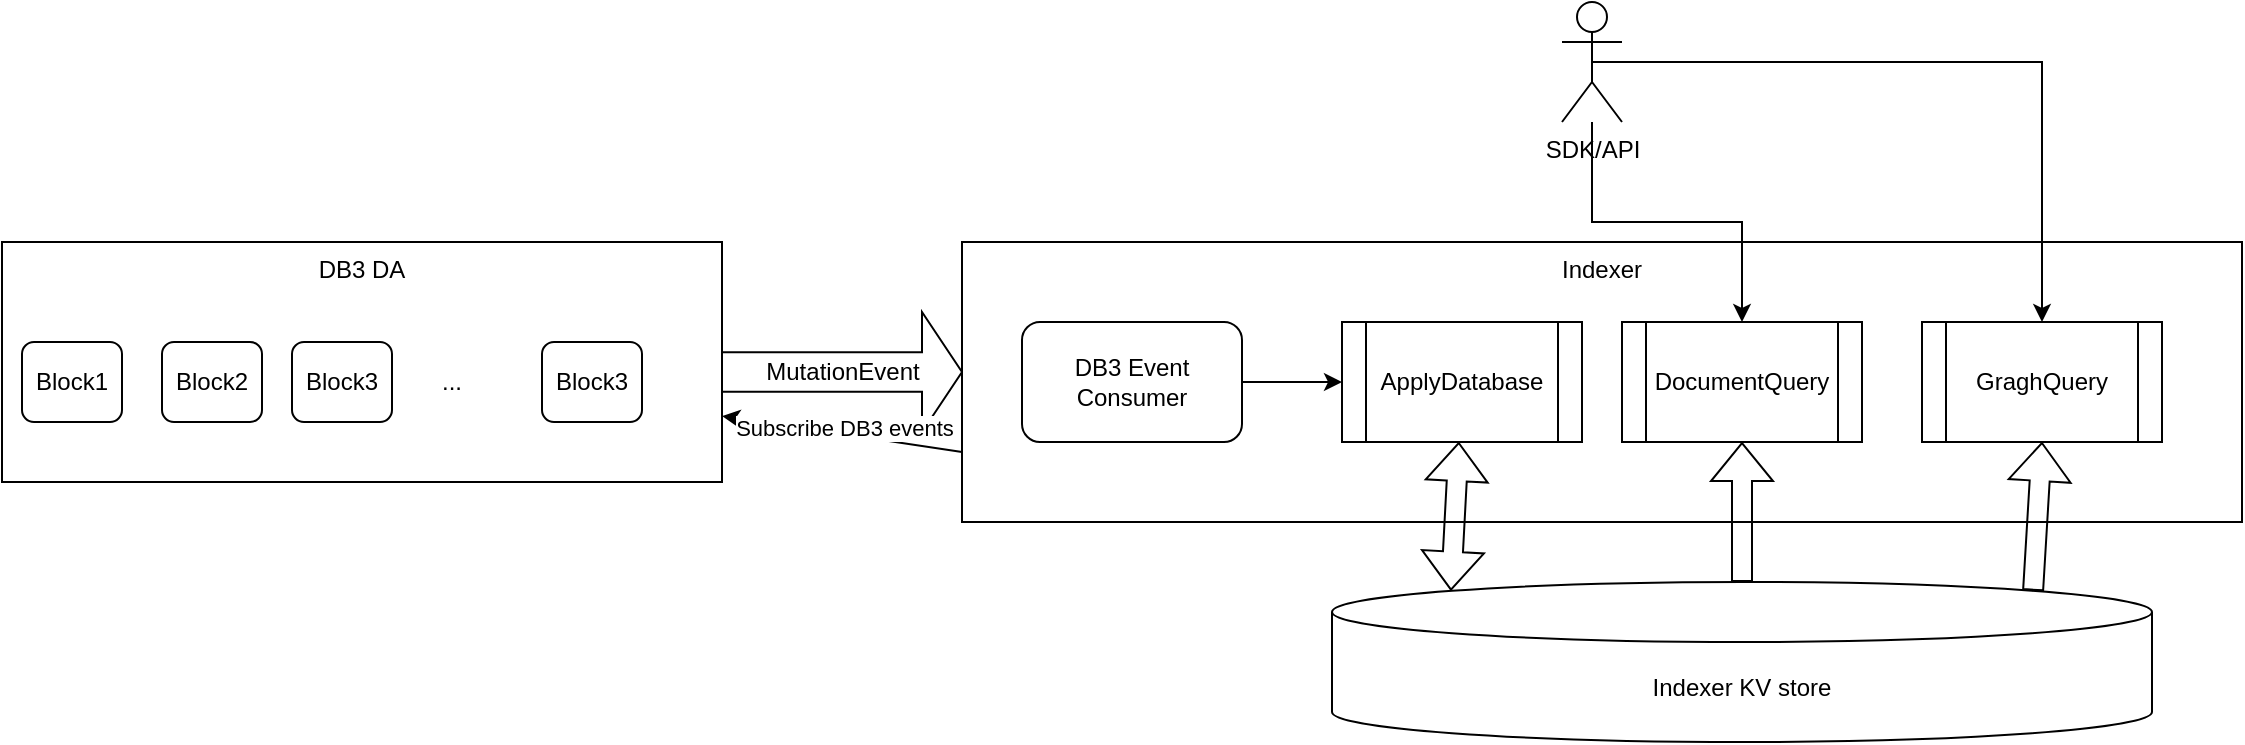 <mxfile version="20.8.19" type="github">
  <diagram name="Page-1" id="_qpOfH9VQ2tDLixyORPQ">
    <mxGraphModel dx="809" dy="559" grid="1" gridSize="10" guides="1" tooltips="1" connect="1" arrows="1" fold="1" page="1" pageScale="1" pageWidth="827" pageHeight="1169" math="0" shadow="0">
      <root>
        <mxCell id="0" />
        <mxCell id="1" parent="0" />
        <mxCell id="cZJKd-1uxSor35Vobzqp-4" value="DB3 DA" style="rounded=0;whiteSpace=wrap;html=1;verticalAlign=top;" vertex="1" parent="1">
          <mxGeometry x="80" y="190" width="360" height="120" as="geometry" />
        </mxCell>
        <mxCell id="cZJKd-1uxSor35Vobzqp-5" value="Block1" style="rounded=1;whiteSpace=wrap;html=1;" vertex="1" parent="1">
          <mxGeometry x="90" y="240" width="50" height="40" as="geometry" />
        </mxCell>
        <mxCell id="cZJKd-1uxSor35Vobzqp-6" value="Block2" style="rounded=1;whiteSpace=wrap;html=1;" vertex="1" parent="1">
          <mxGeometry x="160" y="240" width="50" height="40" as="geometry" />
        </mxCell>
        <mxCell id="cZJKd-1uxSor35Vobzqp-7" value="Block3" style="rounded=1;whiteSpace=wrap;html=1;" vertex="1" parent="1">
          <mxGeometry x="225" y="240" width="50" height="40" as="geometry" />
        </mxCell>
        <mxCell id="cZJKd-1uxSor35Vobzqp-8" value="Block3" style="rounded=1;whiteSpace=wrap;html=1;" vertex="1" parent="1">
          <mxGeometry x="350" y="240" width="50" height="40" as="geometry" />
        </mxCell>
        <mxCell id="cZJKd-1uxSor35Vobzqp-9" value="..." style="text;html=1;strokeColor=none;fillColor=none;align=center;verticalAlign=middle;whiteSpace=wrap;rounded=0;" vertex="1" parent="1">
          <mxGeometry x="275" y="245" width="60" height="30" as="geometry" />
        </mxCell>
        <mxCell id="cZJKd-1uxSor35Vobzqp-10" value="MutationEvent" style="html=1;shadow=0;dashed=0;align=center;verticalAlign=middle;shape=mxgraph.arrows2.arrow;dy=0.67;dx=20;notch=0;" vertex="1" parent="1">
          <mxGeometry x="440" y="225" width="120" height="60" as="geometry" />
        </mxCell>
        <mxCell id="cZJKd-1uxSor35Vobzqp-11" value="Indexer" style="rounded=0;whiteSpace=wrap;html=1;verticalAlign=top;" vertex="1" parent="1">
          <mxGeometry x="560" y="190" width="640" height="140" as="geometry" />
        </mxCell>
        <mxCell id="cZJKd-1uxSor35Vobzqp-12" value="" style="endArrow=classic;html=1;rounded=0;exitX=0;exitY=0.75;exitDx=0;exitDy=0;" edge="1" parent="1" source="cZJKd-1uxSor35Vobzqp-11" target="cZJKd-1uxSor35Vobzqp-4">
          <mxGeometry width="50" height="50" relative="1" as="geometry">
            <mxPoint x="450" y="390" as="sourcePoint" />
            <mxPoint x="500" y="340" as="targetPoint" />
          </mxGeometry>
        </mxCell>
        <mxCell id="cZJKd-1uxSor35Vobzqp-13" value="Subscribe DB3 events" style="edgeLabel;html=1;align=center;verticalAlign=middle;resizable=0;points=[];" vertex="1" connectable="0" parent="cZJKd-1uxSor35Vobzqp-12">
          <mxGeometry x="-0.008" y="-3" relative="1" as="geometry">
            <mxPoint as="offset" />
          </mxGeometry>
        </mxCell>
        <mxCell id="cZJKd-1uxSor35Vobzqp-14" value="DB3 Event Consumer" style="rounded=1;whiteSpace=wrap;html=1;" vertex="1" parent="1">
          <mxGeometry x="590" y="230" width="110" height="60" as="geometry" />
        </mxCell>
        <mxCell id="cZJKd-1uxSor35Vobzqp-15" value="Indexer KV store" style="shape=cylinder3;whiteSpace=wrap;html=1;boundedLbl=1;backgroundOutline=1;size=15;" vertex="1" parent="1">
          <mxGeometry x="745" y="360" width="410" height="80" as="geometry" />
        </mxCell>
        <mxCell id="cZJKd-1uxSor35Vobzqp-16" value="ApplyDatabase" style="shape=process;whiteSpace=wrap;html=1;backgroundOutline=1;" vertex="1" parent="1">
          <mxGeometry x="750" y="230" width="120" height="60" as="geometry" />
        </mxCell>
        <mxCell id="cZJKd-1uxSor35Vobzqp-19" value="" style="shape=flexArrow;endArrow=classic;startArrow=classic;html=1;rounded=0;entryX=0.145;entryY=0;entryDx=0;entryDy=4.35;entryPerimeter=0;" edge="1" parent="1" source="cZJKd-1uxSor35Vobzqp-16" target="cZJKd-1uxSor35Vobzqp-15">
          <mxGeometry width="100" height="100" relative="1" as="geometry">
            <mxPoint x="900" y="420" as="sourcePoint" />
            <mxPoint x="1000" y="320" as="targetPoint" />
          </mxGeometry>
        </mxCell>
        <mxCell id="cZJKd-1uxSor35Vobzqp-20" value="DocumentQuery" style="shape=process;whiteSpace=wrap;html=1;backgroundOutline=1;" vertex="1" parent="1">
          <mxGeometry x="890" y="230" width="120" height="60" as="geometry" />
        </mxCell>
        <mxCell id="cZJKd-1uxSor35Vobzqp-21" value="GraghQuery" style="shape=process;whiteSpace=wrap;html=1;backgroundOutline=1;" vertex="1" parent="1">
          <mxGeometry x="1040" y="230" width="120" height="60" as="geometry" />
        </mxCell>
        <mxCell id="cZJKd-1uxSor35Vobzqp-23" value="" style="edgeStyle=orthogonalEdgeStyle;rounded=0;orthogonalLoop=1;jettySize=auto;html=1;" edge="1" parent="1" source="cZJKd-1uxSor35Vobzqp-22" target="cZJKd-1uxSor35Vobzqp-20">
          <mxGeometry relative="1" as="geometry" />
        </mxCell>
        <mxCell id="cZJKd-1uxSor35Vobzqp-22" value="SDK/API" style="shape=umlActor;verticalLabelPosition=bottom;verticalAlign=top;html=1;outlineConnect=0;" vertex="1" parent="1">
          <mxGeometry x="860" y="70" width="30" height="60" as="geometry" />
        </mxCell>
        <mxCell id="cZJKd-1uxSor35Vobzqp-24" value="" style="endArrow=classic;html=1;rounded=0;exitX=0.5;exitY=0.5;exitDx=0;exitDy=0;exitPerimeter=0;edgeStyle=orthogonalEdgeStyle;" edge="1" parent="1" source="cZJKd-1uxSor35Vobzqp-22" target="cZJKd-1uxSor35Vobzqp-21">
          <mxGeometry width="50" height="50" relative="1" as="geometry">
            <mxPoint x="880" y="120" as="sourcePoint" />
            <mxPoint x="930" y="70" as="targetPoint" />
          </mxGeometry>
        </mxCell>
        <mxCell id="cZJKd-1uxSor35Vobzqp-25" value="" style="endArrow=classic;html=1;rounded=0;" edge="1" parent="1" target="cZJKd-1uxSor35Vobzqp-16">
          <mxGeometry width="50" height="50" relative="1" as="geometry">
            <mxPoint x="700" y="260" as="sourcePoint" />
            <mxPoint x="750" y="210" as="targetPoint" />
          </mxGeometry>
        </mxCell>
        <mxCell id="cZJKd-1uxSor35Vobzqp-28" value="" style="shape=flexArrow;endArrow=classic;html=1;rounded=0;exitX=0.5;exitY=0;exitDx=0;exitDy=0;exitPerimeter=0;" edge="1" parent="1" source="cZJKd-1uxSor35Vobzqp-15" target="cZJKd-1uxSor35Vobzqp-20">
          <mxGeometry width="50" height="50" relative="1" as="geometry">
            <mxPoint x="920" y="410" as="sourcePoint" />
            <mxPoint x="970" y="360" as="targetPoint" />
          </mxGeometry>
        </mxCell>
        <mxCell id="cZJKd-1uxSor35Vobzqp-29" value="" style="shape=flexArrow;endArrow=classic;html=1;rounded=0;entryX=0.5;entryY=1;entryDx=0;entryDy=0;exitX=0.855;exitY=0;exitDx=0;exitDy=4.35;exitPerimeter=0;" edge="1" parent="1" source="cZJKd-1uxSor35Vobzqp-15" target="cZJKd-1uxSor35Vobzqp-21">
          <mxGeometry width="50" height="50" relative="1" as="geometry">
            <mxPoint x="1050" y="360" as="sourcePoint" />
            <mxPoint x="1100" y="310" as="targetPoint" />
          </mxGeometry>
        </mxCell>
      </root>
    </mxGraphModel>
  </diagram>
</mxfile>
